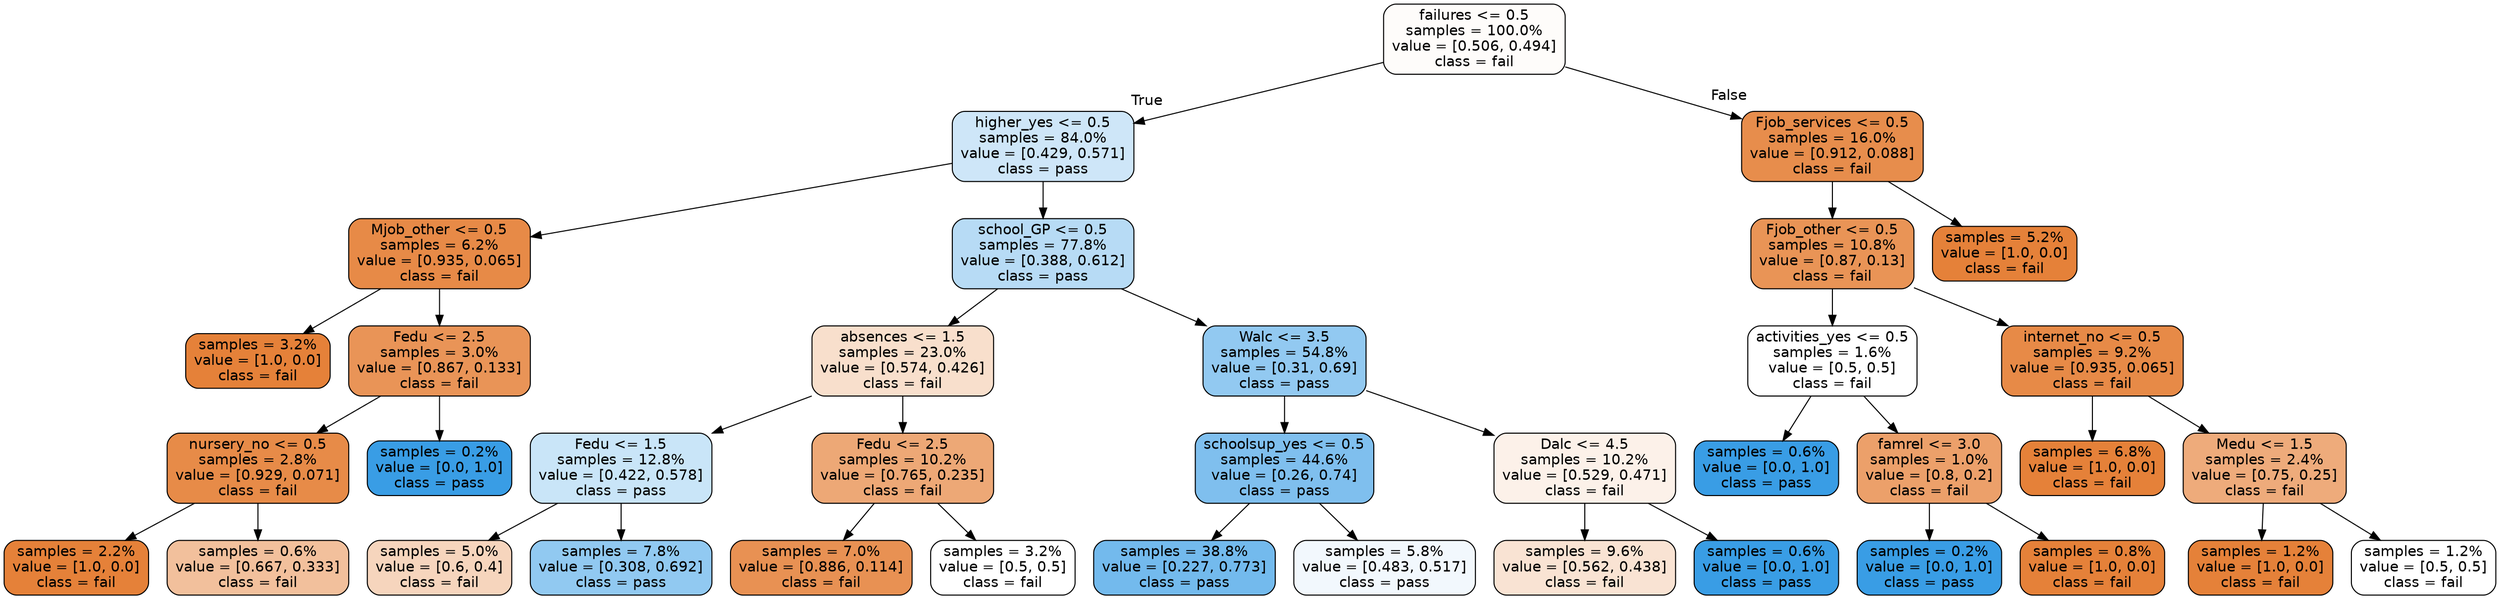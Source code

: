 digraph Tree {
node [shape=box, style="filled, rounded", color="black", fontname="helvetica"] ;
edge [fontname="helvetica"] ;
0 [label="failures <= 0.5\nsamples = 100.0%\nvalue = [0.506, 0.494]\nclass = fail", fillcolor="#fefcfa"] ;
1 [label="higher_yes <= 0.5\nsamples = 84.0%\nvalue = [0.429, 0.571]\nclass = pass", fillcolor="#cee6f8"] ;
0 -> 1 [labeldistance=2.5, labelangle=45, headlabel="True"] ;
2 [label="Mjob_other <= 0.5\nsamples = 6.2%\nvalue = [0.935, 0.065]\nclass = fail", fillcolor="#e78a47"] ;
1 -> 2 ;
3 [label="samples = 3.2%\nvalue = [1.0, 0.0]\nclass = fail", fillcolor="#e58139"] ;
2 -> 3 ;
4 [label="Fedu <= 2.5\nsamples = 3.0%\nvalue = [0.867, 0.133]\nclass = fail", fillcolor="#e99457"] ;
2 -> 4 ;
5 [label="nursery_no <= 0.5\nsamples = 2.8%\nvalue = [0.929, 0.071]\nclass = fail", fillcolor="#e78b48"] ;
4 -> 5 ;
6 [label="samples = 2.2%\nvalue = [1.0, 0.0]\nclass = fail", fillcolor="#e58139"] ;
5 -> 6 ;
7 [label="samples = 0.6%\nvalue = [0.667, 0.333]\nclass = fail", fillcolor="#f2c09c"] ;
5 -> 7 ;
8 [label="samples = 0.2%\nvalue = [0.0, 1.0]\nclass = pass", fillcolor="#399de5"] ;
4 -> 8 ;
9 [label="school_GP <= 0.5\nsamples = 77.8%\nvalue = [0.388, 0.612]\nclass = pass", fillcolor="#b7dbf5"] ;
1 -> 9 ;
10 [label="absences <= 1.5\nsamples = 23.0%\nvalue = [0.574, 0.426]\nclass = fail", fillcolor="#f8dfcc"] ;
9 -> 10 ;
11 [label="Fedu <= 1.5\nsamples = 12.8%\nvalue = [0.422, 0.578]\nclass = pass", fillcolor="#c9e5f8"] ;
10 -> 11 ;
12 [label="samples = 5.0%\nvalue = [0.6, 0.4]\nclass = fail", fillcolor="#f6d5bd"] ;
11 -> 12 ;
13 [label="samples = 7.8%\nvalue = [0.308, 0.692]\nclass = pass", fillcolor="#91c9f1"] ;
11 -> 13 ;
14 [label="Fedu <= 2.5\nsamples = 10.2%\nvalue = [0.765, 0.235]\nclass = fail", fillcolor="#eda876"] ;
10 -> 14 ;
15 [label="samples = 7.0%\nvalue = [0.886, 0.114]\nclass = fail", fillcolor="#e89153"] ;
14 -> 15 ;
16 [label="samples = 3.2%\nvalue = [0.5, 0.5]\nclass = fail", fillcolor="#ffffff"] ;
14 -> 16 ;
17 [label="Walc <= 3.5\nsamples = 54.8%\nvalue = [0.31, 0.69]\nclass = pass", fillcolor="#92c9f1"] ;
9 -> 17 ;
18 [label="schoolsup_yes <= 0.5\nsamples = 44.6%\nvalue = [0.26, 0.74]\nclass = pass", fillcolor="#7fbfee"] ;
17 -> 18 ;
19 [label="samples = 38.8%\nvalue = [0.227, 0.773]\nclass = pass", fillcolor="#73baed"] ;
18 -> 19 ;
20 [label="samples = 5.8%\nvalue = [0.483, 0.517]\nclass = pass", fillcolor="#f2f8fd"] ;
18 -> 20 ;
21 [label="Dalc <= 4.5\nsamples = 10.2%\nvalue = [0.529, 0.471]\nclass = fail", fillcolor="#fcf1e9"] ;
17 -> 21 ;
22 [label="samples = 9.6%\nvalue = [0.562, 0.438]\nclass = fail", fillcolor="#f9e3d3"] ;
21 -> 22 ;
23 [label="samples = 0.6%\nvalue = [0.0, 1.0]\nclass = pass", fillcolor="#399de5"] ;
21 -> 23 ;
24 [label="Fjob_services <= 0.5\nsamples = 16.0%\nvalue = [0.912, 0.088]\nclass = fail", fillcolor="#e78d4c"] ;
0 -> 24 [labeldistance=2.5, labelangle=-45, headlabel="False"] ;
25 [label="Fjob_other <= 0.5\nsamples = 10.8%\nvalue = [0.87, 0.13]\nclass = fail", fillcolor="#e99456"] ;
24 -> 25 ;
26 [label="activities_yes <= 0.5\nsamples = 1.6%\nvalue = [0.5, 0.5]\nclass = fail", fillcolor="#ffffff"] ;
25 -> 26 ;
27 [label="samples = 0.6%\nvalue = [0.0, 1.0]\nclass = pass", fillcolor="#399de5"] ;
26 -> 27 ;
28 [label="famrel <= 3.0\nsamples = 1.0%\nvalue = [0.8, 0.2]\nclass = fail", fillcolor="#eca06a"] ;
26 -> 28 ;
29 [label="samples = 0.2%\nvalue = [0.0, 1.0]\nclass = pass", fillcolor="#399de5"] ;
28 -> 29 ;
30 [label="samples = 0.8%\nvalue = [1.0, 0.0]\nclass = fail", fillcolor="#e58139"] ;
28 -> 30 ;
31 [label="internet_no <= 0.5\nsamples = 9.2%\nvalue = [0.935, 0.065]\nclass = fail", fillcolor="#e78a47"] ;
25 -> 31 ;
32 [label="samples = 6.8%\nvalue = [1.0, 0.0]\nclass = fail", fillcolor="#e58139"] ;
31 -> 32 ;
33 [label="Medu <= 1.5\nsamples = 2.4%\nvalue = [0.75, 0.25]\nclass = fail", fillcolor="#eeab7b"] ;
31 -> 33 ;
34 [label="samples = 1.2%\nvalue = [1.0, 0.0]\nclass = fail", fillcolor="#e58139"] ;
33 -> 34 ;
35 [label="samples = 1.2%\nvalue = [0.5, 0.5]\nclass = fail", fillcolor="#ffffff"] ;
33 -> 35 ;
36 [label="samples = 5.2%\nvalue = [1.0, 0.0]\nclass = fail", fillcolor="#e58139"] ;
24 -> 36 ;
}